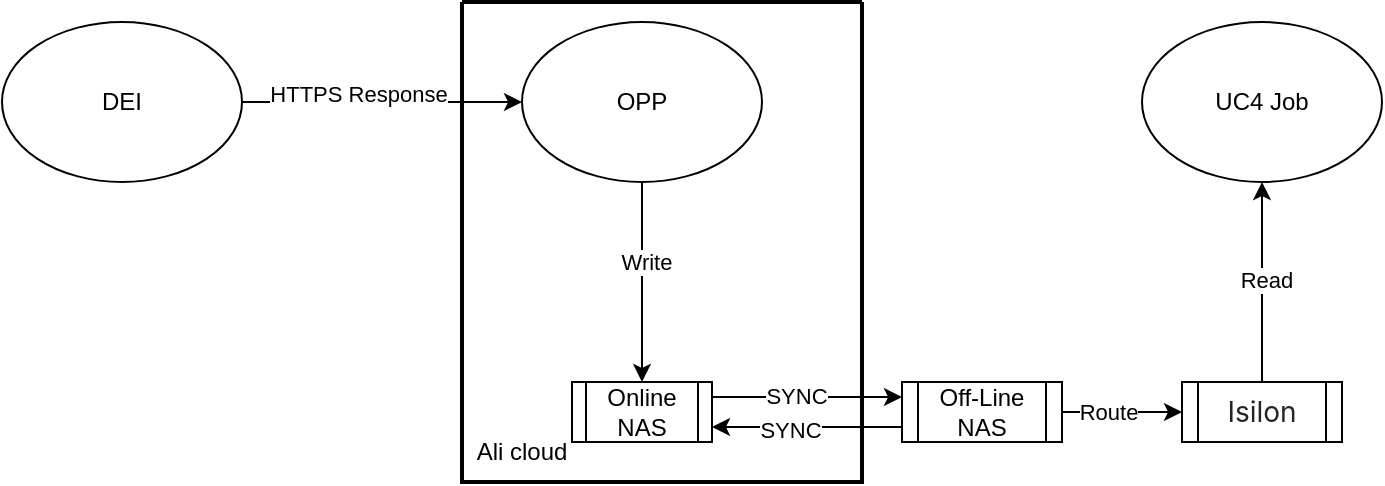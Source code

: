 <mxfile version="20.7.4" type="github">
  <diagram id="5XV95GD5vUrI3mz52DvY" name="第 1 页">
    <mxGraphModel dx="922" dy="649" grid="1" gridSize="10" guides="1" tooltips="1" connect="1" arrows="1" fold="1" page="1" pageScale="1" pageWidth="827" pageHeight="1169" math="0" shadow="0">
      <root>
        <mxCell id="0" />
        <mxCell id="1" parent="0" />
        <mxCell id="krN2xWtnDXWQudR7azrR-1" value="DEI" style="ellipse;whiteSpace=wrap;html=1;" parent="1" vertex="1">
          <mxGeometry x="190" y="190" width="120" height="80" as="geometry" />
        </mxCell>
        <mxCell id="krN2xWtnDXWQudR7azrR-3" value="Off-Line NAS" style="shape=process;whiteSpace=wrap;html=1;backgroundOutline=1;" parent="1" vertex="1">
          <mxGeometry x="640" y="370" width="80" height="30" as="geometry" />
        </mxCell>
        <mxCell id="krN2xWtnDXWQudR7azrR-4" value="OPP" style="ellipse;whiteSpace=wrap;html=1;" parent="1" vertex="1">
          <mxGeometry x="450" y="190" width="120" height="80" as="geometry" />
        </mxCell>
        <mxCell id="krN2xWtnDXWQudR7azrR-6" value="" style="endArrow=classic;html=1;rounded=0;exitX=1;exitY=0.25;exitDx=0;exitDy=0;entryX=0;entryY=0.25;entryDx=0;entryDy=0;" parent="1" source="krN2xWtnDXWQudR7azrR-2" target="krN2xWtnDXWQudR7azrR-3" edge="1">
          <mxGeometry width="50" height="50" relative="1" as="geometry">
            <mxPoint x="660" y="320" as="sourcePoint" />
            <mxPoint x="710" y="270" as="targetPoint" />
          </mxGeometry>
        </mxCell>
        <mxCell id="rKFBUWvxg38EujE4z8Mg-6" value="SYNC" style="edgeLabel;html=1;align=center;verticalAlign=middle;resizable=0;points=[];" vertex="1" connectable="0" parent="krN2xWtnDXWQudR7azrR-6">
          <mxGeometry x="-0.125" y="1" relative="1" as="geometry">
            <mxPoint as="offset" />
          </mxGeometry>
        </mxCell>
        <mxCell id="krN2xWtnDXWQudR7azrR-7" value="" style="endArrow=classic;html=1;rounded=0;exitX=0;exitY=0.75;exitDx=0;exitDy=0;entryX=1;entryY=0.75;entryDx=0;entryDy=0;" parent="1" source="krN2xWtnDXWQudR7azrR-3" target="krN2xWtnDXWQudR7azrR-2" edge="1">
          <mxGeometry width="50" height="50" relative="1" as="geometry">
            <mxPoint x="660" y="320" as="sourcePoint" />
            <mxPoint x="710" y="270" as="targetPoint" />
          </mxGeometry>
        </mxCell>
        <mxCell id="rKFBUWvxg38EujE4z8Mg-7" value="SYNC" style="edgeLabel;html=1;align=center;verticalAlign=middle;resizable=0;points=[];" vertex="1" connectable="0" parent="krN2xWtnDXWQudR7azrR-7">
          <mxGeometry x="0.188" y="1" relative="1" as="geometry">
            <mxPoint as="offset" />
          </mxGeometry>
        </mxCell>
        <mxCell id="krN2xWtnDXWQudR7azrR-8" value="" style="endArrow=classic;html=1;rounded=0;exitX=0.5;exitY=1;exitDx=0;exitDy=0;entryX=0.5;entryY=0;entryDx=0;entryDy=0;" parent="1" source="krN2xWtnDXWQudR7azrR-4" target="krN2xWtnDXWQudR7azrR-2" edge="1">
          <mxGeometry width="50" height="50" relative="1" as="geometry">
            <mxPoint x="660" y="320" as="sourcePoint" />
            <mxPoint x="710" y="270" as="targetPoint" />
          </mxGeometry>
        </mxCell>
        <mxCell id="rKFBUWvxg38EujE4z8Mg-5" value="Write" style="edgeLabel;html=1;align=center;verticalAlign=middle;resizable=0;points=[];" vertex="1" connectable="0" parent="krN2xWtnDXWQudR7azrR-8">
          <mxGeometry x="-0.2" y="2" relative="1" as="geometry">
            <mxPoint as="offset" />
          </mxGeometry>
        </mxCell>
        <mxCell id="krN2xWtnDXWQudR7azrR-9" value="" style="endArrow=classic;html=1;rounded=0;exitX=1;exitY=0.5;exitDx=0;exitDy=0;entryX=0;entryY=0.5;entryDx=0;entryDy=0;" parent="1" source="krN2xWtnDXWQudR7azrR-1" target="krN2xWtnDXWQudR7azrR-4" edge="1">
          <mxGeometry width="50" height="50" relative="1" as="geometry">
            <mxPoint x="660" y="320" as="sourcePoint" />
            <mxPoint x="710" y="270" as="targetPoint" />
          </mxGeometry>
        </mxCell>
        <mxCell id="krN2xWtnDXWQudR7azrR-10" value="HTTPS Response" style="edgeLabel;html=1;align=center;verticalAlign=middle;resizable=0;points=[];" parent="krN2xWtnDXWQudR7azrR-9" vertex="1" connectable="0">
          <mxGeometry x="-0.175" y="4" relative="1" as="geometry">
            <mxPoint as="offset" />
          </mxGeometry>
        </mxCell>
        <mxCell id="rKFBUWvxg38EujE4z8Mg-2" value="" style="swimlane;startSize=0;strokeWidth=2;" vertex="1" parent="1">
          <mxGeometry x="420" y="180" width="200" height="240" as="geometry" />
        </mxCell>
        <mxCell id="rKFBUWvxg38EujE4z8Mg-3" value="Ali cloud" style="whiteSpace=wrap;html=1;strokeWidth=2;opacity=0;" vertex="1" parent="rKFBUWvxg38EujE4z8Mg-2">
          <mxGeometry y="210" width="60" height="30" as="geometry" />
        </mxCell>
        <mxCell id="krN2xWtnDXWQudR7azrR-2" value="Online NAS" style="shape=process;whiteSpace=wrap;html=1;backgroundOutline=1;" parent="rKFBUWvxg38EujE4z8Mg-2" vertex="1">
          <mxGeometry x="55" y="190" width="70" height="30" as="geometry" />
        </mxCell>
        <mxCell id="rKFBUWvxg38EujE4z8Mg-11" value="UC4 Job" style="ellipse;whiteSpace=wrap;html=1;" vertex="1" parent="1">
          <mxGeometry x="760" y="190" width="120" height="80" as="geometry" />
        </mxCell>
        <mxCell id="rKFBUWvxg38EujE4z8Mg-12" value="" style="endArrow=classic;html=1;rounded=0;exitX=0.5;exitY=0;exitDx=0;exitDy=0;entryX=0.5;entryY=1;entryDx=0;entryDy=0;" edge="1" parent="1" source="rKFBUWvxg38EujE4z8Mg-15" target="rKFBUWvxg38EujE4z8Mg-11">
          <mxGeometry width="50" height="50" relative="1" as="geometry">
            <mxPoint x="540" y="320" as="sourcePoint" />
            <mxPoint x="795" y="270" as="targetPoint" />
          </mxGeometry>
        </mxCell>
        <mxCell id="rKFBUWvxg38EujE4z8Mg-13" value="Read" style="edgeLabel;html=1;align=center;verticalAlign=middle;resizable=0;points=[];" vertex="1" connectable="0" parent="rKFBUWvxg38EujE4z8Mg-12">
          <mxGeometry x="0.025" y="-2" relative="1" as="geometry">
            <mxPoint as="offset" />
          </mxGeometry>
        </mxCell>
        <mxCell id="rKFBUWvxg38EujE4z8Mg-15" value="&lt;span style=&quot;text-align: start; color: rgb(36, 36, 36); font-family: -apple-system, system-ui, &amp;quot;Segoe UI&amp;quot;, system-ui, &amp;quot;Apple Color Emoji&amp;quot;, &amp;quot;Segoe UI Emoji&amp;quot;, &amp;quot;Segoe UI Web&amp;quot;, sans-serif; font-size: 14px; font-variant-ligatures: normal; orphans: 2; widows: 2; background-color: rgb(255, 255, 255); text-decoration-thickness: initial;&quot;&gt;Isilon&lt;/span&gt;" style="shape=process;whiteSpace=wrap;html=1;backgroundOutline=1;" vertex="1" parent="1">
          <mxGeometry x="780" y="370" width="80" height="30" as="geometry" />
        </mxCell>
        <mxCell id="rKFBUWvxg38EujE4z8Mg-16" value="" style="endArrow=classic;html=1;rounded=0;exitX=1;exitY=0.5;exitDx=0;exitDy=0;entryX=0;entryY=0.5;entryDx=0;entryDy=0;" edge="1" parent="1" source="krN2xWtnDXWQudR7azrR-3" target="rKFBUWvxg38EujE4z8Mg-15">
          <mxGeometry width="50" height="50" relative="1" as="geometry">
            <mxPoint x="550" y="360" as="sourcePoint" />
            <mxPoint x="600" y="310" as="targetPoint" />
          </mxGeometry>
        </mxCell>
        <mxCell id="rKFBUWvxg38EujE4z8Mg-17" value="Route" style="edgeLabel;html=1;align=center;verticalAlign=middle;resizable=0;points=[];" vertex="1" connectable="0" parent="rKFBUWvxg38EujE4z8Mg-16">
          <mxGeometry x="-0.24" relative="1" as="geometry">
            <mxPoint as="offset" />
          </mxGeometry>
        </mxCell>
      </root>
    </mxGraphModel>
  </diagram>
</mxfile>
